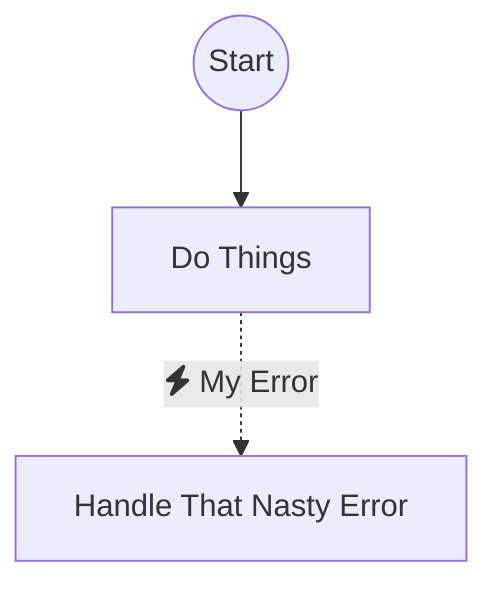 flowchart TD
node0@{ shape: circle, label: "Start"}
node1["Do Things"]
node0 --> node1
node2["Handle That Nasty Error"]
node1 -.->|"fa:fa-bolt My Error"| node2
classDef executed fill:#0e0
classDef checkpoint fill:transparent,stroke-dasharray:5 5,stroke:black
classDef checkpoint-executed fill:transparent,stroke-dasharray:5 5,stroke:#0e0
